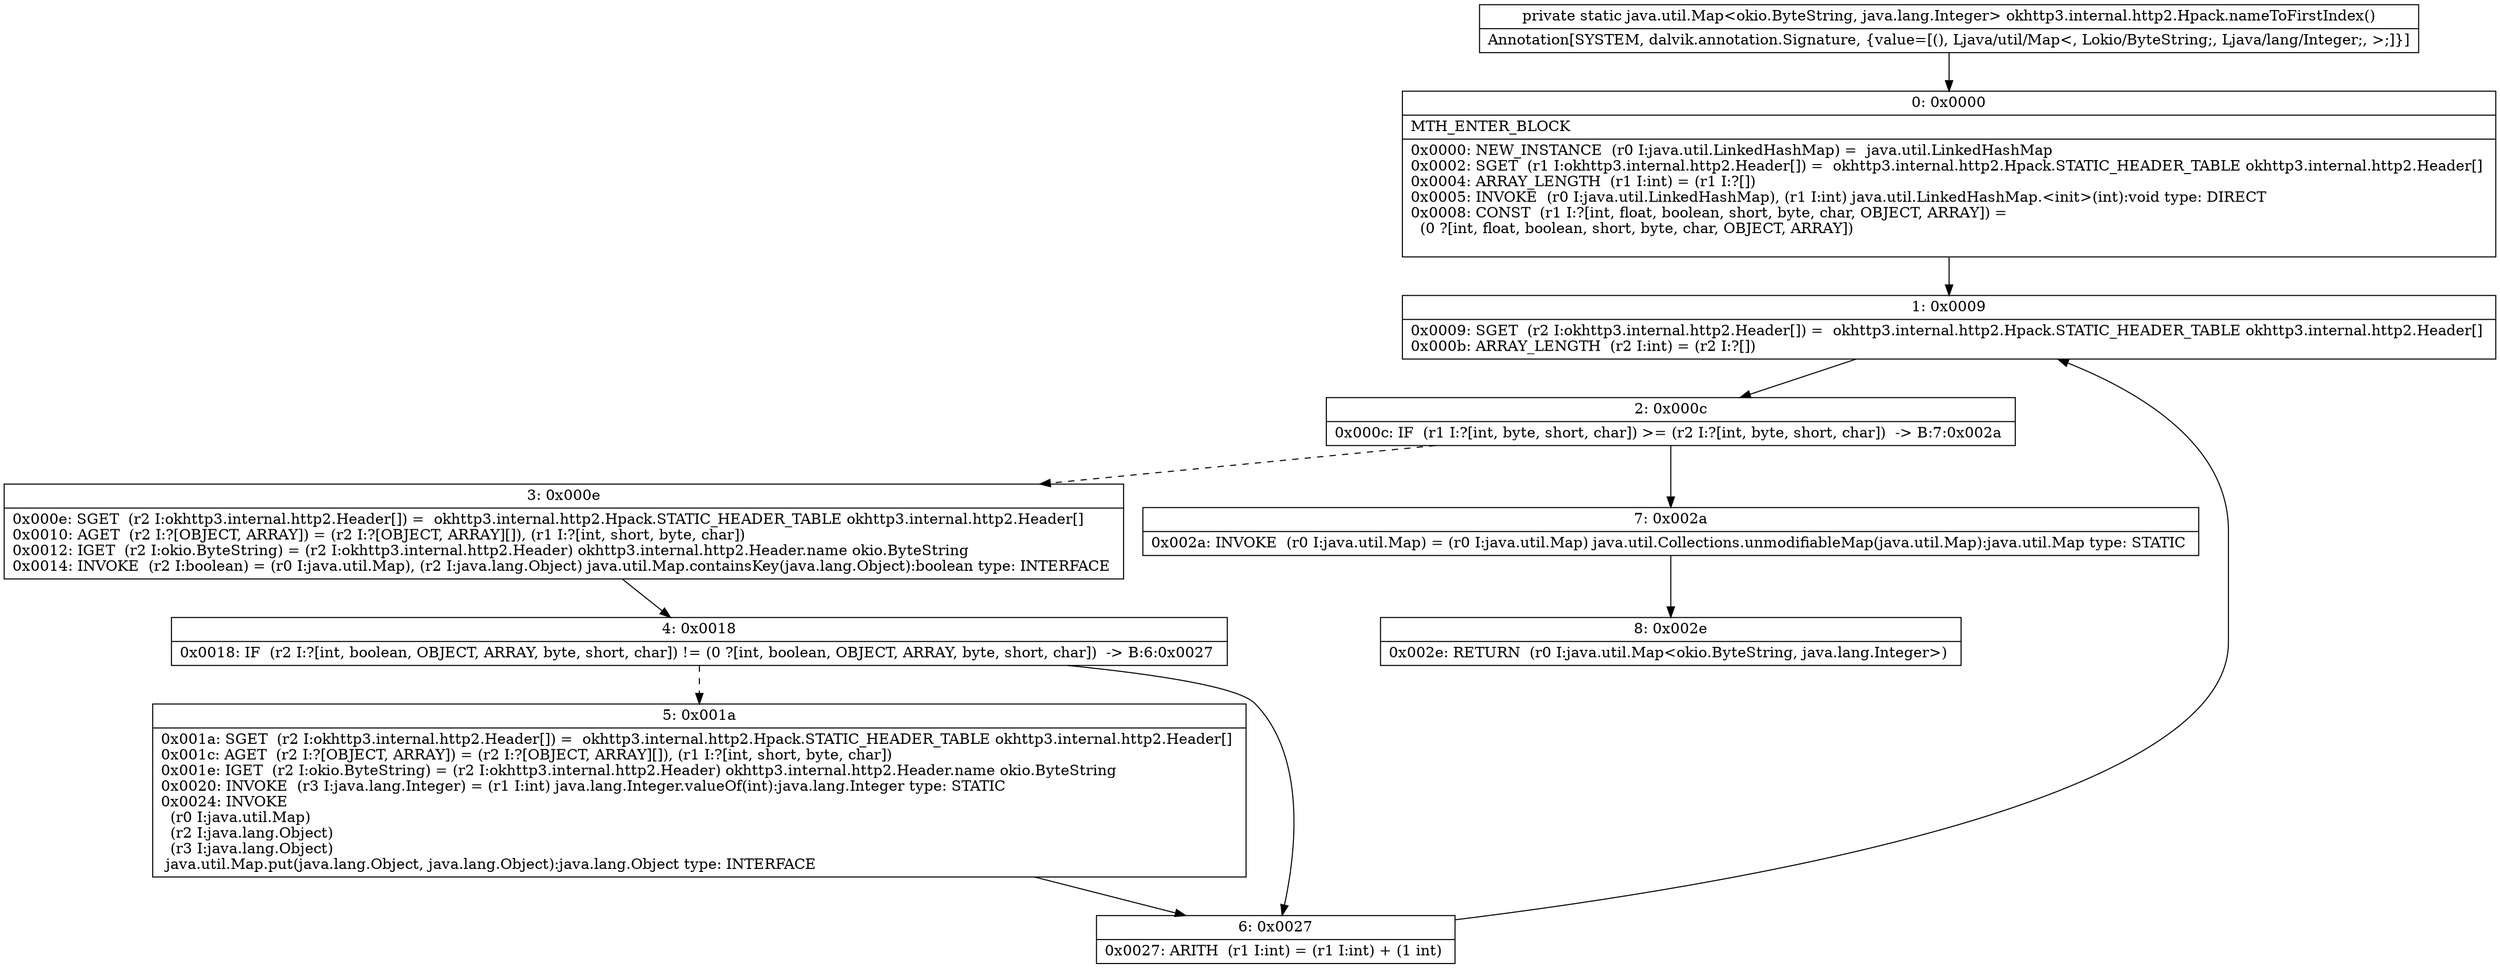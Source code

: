 digraph "CFG forokhttp3.internal.http2.Hpack.nameToFirstIndex()Ljava\/util\/Map;" {
Node_0 [shape=record,label="{0\:\ 0x0000|MTH_ENTER_BLOCK\l|0x0000: NEW_INSTANCE  (r0 I:java.util.LinkedHashMap) =  java.util.LinkedHashMap \l0x0002: SGET  (r1 I:okhttp3.internal.http2.Header[]) =  okhttp3.internal.http2.Hpack.STATIC_HEADER_TABLE okhttp3.internal.http2.Header[] \l0x0004: ARRAY_LENGTH  (r1 I:int) = (r1 I:?[]) \l0x0005: INVOKE  (r0 I:java.util.LinkedHashMap), (r1 I:int) java.util.LinkedHashMap.\<init\>(int):void type: DIRECT \l0x0008: CONST  (r1 I:?[int, float, boolean, short, byte, char, OBJECT, ARRAY]) = \l  (0 ?[int, float, boolean, short, byte, char, OBJECT, ARRAY])\l \l}"];
Node_1 [shape=record,label="{1\:\ 0x0009|0x0009: SGET  (r2 I:okhttp3.internal.http2.Header[]) =  okhttp3.internal.http2.Hpack.STATIC_HEADER_TABLE okhttp3.internal.http2.Header[] \l0x000b: ARRAY_LENGTH  (r2 I:int) = (r2 I:?[]) \l}"];
Node_2 [shape=record,label="{2\:\ 0x000c|0x000c: IF  (r1 I:?[int, byte, short, char]) \>= (r2 I:?[int, byte, short, char])  \-\> B:7:0x002a \l}"];
Node_3 [shape=record,label="{3\:\ 0x000e|0x000e: SGET  (r2 I:okhttp3.internal.http2.Header[]) =  okhttp3.internal.http2.Hpack.STATIC_HEADER_TABLE okhttp3.internal.http2.Header[] \l0x0010: AGET  (r2 I:?[OBJECT, ARRAY]) = (r2 I:?[OBJECT, ARRAY][]), (r1 I:?[int, short, byte, char]) \l0x0012: IGET  (r2 I:okio.ByteString) = (r2 I:okhttp3.internal.http2.Header) okhttp3.internal.http2.Header.name okio.ByteString \l0x0014: INVOKE  (r2 I:boolean) = (r0 I:java.util.Map), (r2 I:java.lang.Object) java.util.Map.containsKey(java.lang.Object):boolean type: INTERFACE \l}"];
Node_4 [shape=record,label="{4\:\ 0x0018|0x0018: IF  (r2 I:?[int, boolean, OBJECT, ARRAY, byte, short, char]) != (0 ?[int, boolean, OBJECT, ARRAY, byte, short, char])  \-\> B:6:0x0027 \l}"];
Node_5 [shape=record,label="{5\:\ 0x001a|0x001a: SGET  (r2 I:okhttp3.internal.http2.Header[]) =  okhttp3.internal.http2.Hpack.STATIC_HEADER_TABLE okhttp3.internal.http2.Header[] \l0x001c: AGET  (r2 I:?[OBJECT, ARRAY]) = (r2 I:?[OBJECT, ARRAY][]), (r1 I:?[int, short, byte, char]) \l0x001e: IGET  (r2 I:okio.ByteString) = (r2 I:okhttp3.internal.http2.Header) okhttp3.internal.http2.Header.name okio.ByteString \l0x0020: INVOKE  (r3 I:java.lang.Integer) = (r1 I:int) java.lang.Integer.valueOf(int):java.lang.Integer type: STATIC \l0x0024: INVOKE  \l  (r0 I:java.util.Map)\l  (r2 I:java.lang.Object)\l  (r3 I:java.lang.Object)\l java.util.Map.put(java.lang.Object, java.lang.Object):java.lang.Object type: INTERFACE \l}"];
Node_6 [shape=record,label="{6\:\ 0x0027|0x0027: ARITH  (r1 I:int) = (r1 I:int) + (1 int) \l}"];
Node_7 [shape=record,label="{7\:\ 0x002a|0x002a: INVOKE  (r0 I:java.util.Map) = (r0 I:java.util.Map) java.util.Collections.unmodifiableMap(java.util.Map):java.util.Map type: STATIC \l}"];
Node_8 [shape=record,label="{8\:\ 0x002e|0x002e: RETURN  (r0 I:java.util.Map\<okio.ByteString, java.lang.Integer\>) \l}"];
MethodNode[shape=record,label="{private static java.util.Map\<okio.ByteString, java.lang.Integer\> okhttp3.internal.http2.Hpack.nameToFirstIndex()  | Annotation[SYSTEM, dalvik.annotation.Signature, \{value=[(), Ljava\/util\/Map\<, Lokio\/ByteString;, Ljava\/lang\/Integer;, \>;]\}]\l}"];
MethodNode -> Node_0;
Node_0 -> Node_1;
Node_1 -> Node_2;
Node_2 -> Node_3[style=dashed];
Node_2 -> Node_7;
Node_3 -> Node_4;
Node_4 -> Node_5[style=dashed];
Node_4 -> Node_6;
Node_5 -> Node_6;
Node_6 -> Node_1;
Node_7 -> Node_8;
}


